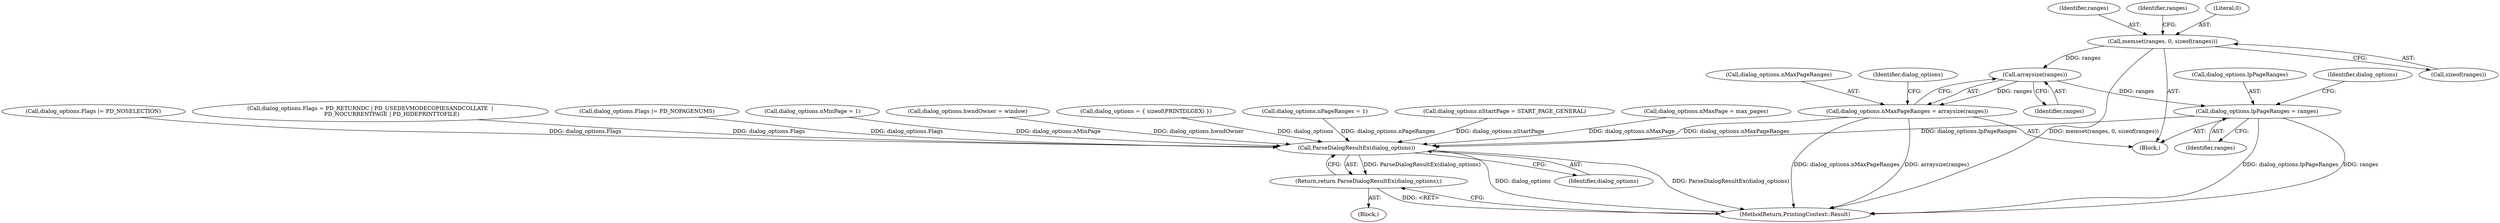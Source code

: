 digraph "0_Chrome_fc790462b4f248712bbc8c3734664dd6b05f80f2_5@API" {
"1000149" [label="(Call,memset(ranges, 0, sizeof(ranges)))"];
"1000177" [label="(Call,arraysize(ranges))"];
"1000173" [label="(Call,dialog_options.nMaxPageRanges = arraysize(ranges))"];
"1000213" [label="(Call,ParseDialogResultEx(dialog_options))"];
"1000212" [label="(Return,return ParseDialogResultEx(dialog_options);)"];
"1000189" [label="(Call,dialog_options.lpPageRanges = ranges)"];
"1000173" [label="(Call,dialog_options.nMaxPageRanges = arraysize(ranges))"];
"1000116" [label="(Call,dialog_options.hwndOwner = window)"];
"1000190" [label="(Call,dialog_options.lpPageRanges)"];
"1000177" [label="(Call,arraysize(ranges))"];
"1000114" [label="(Call,dialog_options = { sizeof(PRINTDLGEX) })"];
"1000168" [label="(Call,dialog_options.nPageRanges = 1)"];
"1000150" [label="(Identifier,ranges)"];
"1000141" [label="(Call,dialog_options.nStartPage = START_PAGE_GENERAL)"];
"1000184" [label="(Call,dialog_options.nMaxPage = max_pages)"];
"1000152" [label="(Call,sizeof(ranges))"];
"1000212" [label="(Return,return ParseDialogResultEx(dialog_options);)"];
"1000174" [label="(Call,dialog_options.nMaxPageRanges)"];
"1000214" [label="(Identifier,dialog_options)"];
"1000157" [label="(Identifier,ranges)"];
"1000178" [label="(Identifier,ranges)"];
"1000189" [label="(Call,dialog_options.lpPageRanges = ranges)"];
"1000213" [label="(Call,ParseDialogResultEx(dialog_options))"];
"1000135" [label="(Call,dialog_options.Flags |= PD_NOSELECTION)"];
"1000121" [label="(Call,dialog_options.Flags = PD_RETURNDC | PD_USEDEVMODECOPIESANDCOLLATE  |\n                         PD_NOCURRENTPAGE | PD_HIDEPRINTTOFILE)"];
"1000215" [label="(MethodReturn,PrintingContext::Result)"];
"1000206" [label="(Identifier,dialog_options)"];
"1000196" [label="(Call,dialog_options.Flags |= PD_NOPAGENUMS)"];
"1000148" [label="(Block,)"];
"1000149" [label="(Call,memset(ranges, 0, sizeof(ranges)))"];
"1000179" [label="(Call,dialog_options.nMinPage = 1)"];
"1000181" [label="(Identifier,dialog_options)"];
"1000193" [label="(Identifier,ranges)"];
"1000104" [label="(Block,)"];
"1000151" [label="(Literal,0)"];
"1000149" -> "1000148"  [label="AST: "];
"1000149" -> "1000152"  [label="CFG: "];
"1000150" -> "1000149"  [label="AST: "];
"1000151" -> "1000149"  [label="AST: "];
"1000152" -> "1000149"  [label="AST: "];
"1000157" -> "1000149"  [label="CFG: "];
"1000149" -> "1000215"  [label="DDG: memset(ranges, 0, sizeof(ranges))"];
"1000149" -> "1000177"  [label="DDG: ranges"];
"1000177" -> "1000173"  [label="AST: "];
"1000177" -> "1000178"  [label="CFG: "];
"1000178" -> "1000177"  [label="AST: "];
"1000173" -> "1000177"  [label="CFG: "];
"1000177" -> "1000173"  [label="DDG: ranges"];
"1000177" -> "1000189"  [label="DDG: ranges"];
"1000173" -> "1000148"  [label="AST: "];
"1000174" -> "1000173"  [label="AST: "];
"1000181" -> "1000173"  [label="CFG: "];
"1000173" -> "1000215"  [label="DDG: arraysize(ranges)"];
"1000173" -> "1000215"  [label="DDG: dialog_options.nMaxPageRanges"];
"1000173" -> "1000213"  [label="DDG: dialog_options.nMaxPageRanges"];
"1000213" -> "1000212"  [label="AST: "];
"1000213" -> "1000214"  [label="CFG: "];
"1000214" -> "1000213"  [label="AST: "];
"1000212" -> "1000213"  [label="CFG: "];
"1000213" -> "1000215"  [label="DDG: dialog_options"];
"1000213" -> "1000215"  [label="DDG: ParseDialogResultEx(dialog_options)"];
"1000213" -> "1000212"  [label="DDG: ParseDialogResultEx(dialog_options)"];
"1000116" -> "1000213"  [label="DDG: dialog_options.hwndOwner"];
"1000141" -> "1000213"  [label="DDG: dialog_options.nStartPage"];
"1000184" -> "1000213"  [label="DDG: dialog_options.nMaxPage"];
"1000196" -> "1000213"  [label="DDG: dialog_options.Flags"];
"1000168" -> "1000213"  [label="DDG: dialog_options.nPageRanges"];
"1000189" -> "1000213"  [label="DDG: dialog_options.lpPageRanges"];
"1000114" -> "1000213"  [label="DDG: dialog_options"];
"1000179" -> "1000213"  [label="DDG: dialog_options.nMinPage"];
"1000135" -> "1000213"  [label="DDG: dialog_options.Flags"];
"1000121" -> "1000213"  [label="DDG: dialog_options.Flags"];
"1000212" -> "1000104"  [label="AST: "];
"1000215" -> "1000212"  [label="CFG: "];
"1000212" -> "1000215"  [label="DDG: <RET>"];
"1000189" -> "1000148"  [label="AST: "];
"1000189" -> "1000193"  [label="CFG: "];
"1000190" -> "1000189"  [label="AST: "];
"1000193" -> "1000189"  [label="AST: "];
"1000206" -> "1000189"  [label="CFG: "];
"1000189" -> "1000215"  [label="DDG: dialog_options.lpPageRanges"];
"1000189" -> "1000215"  [label="DDG: ranges"];
}
